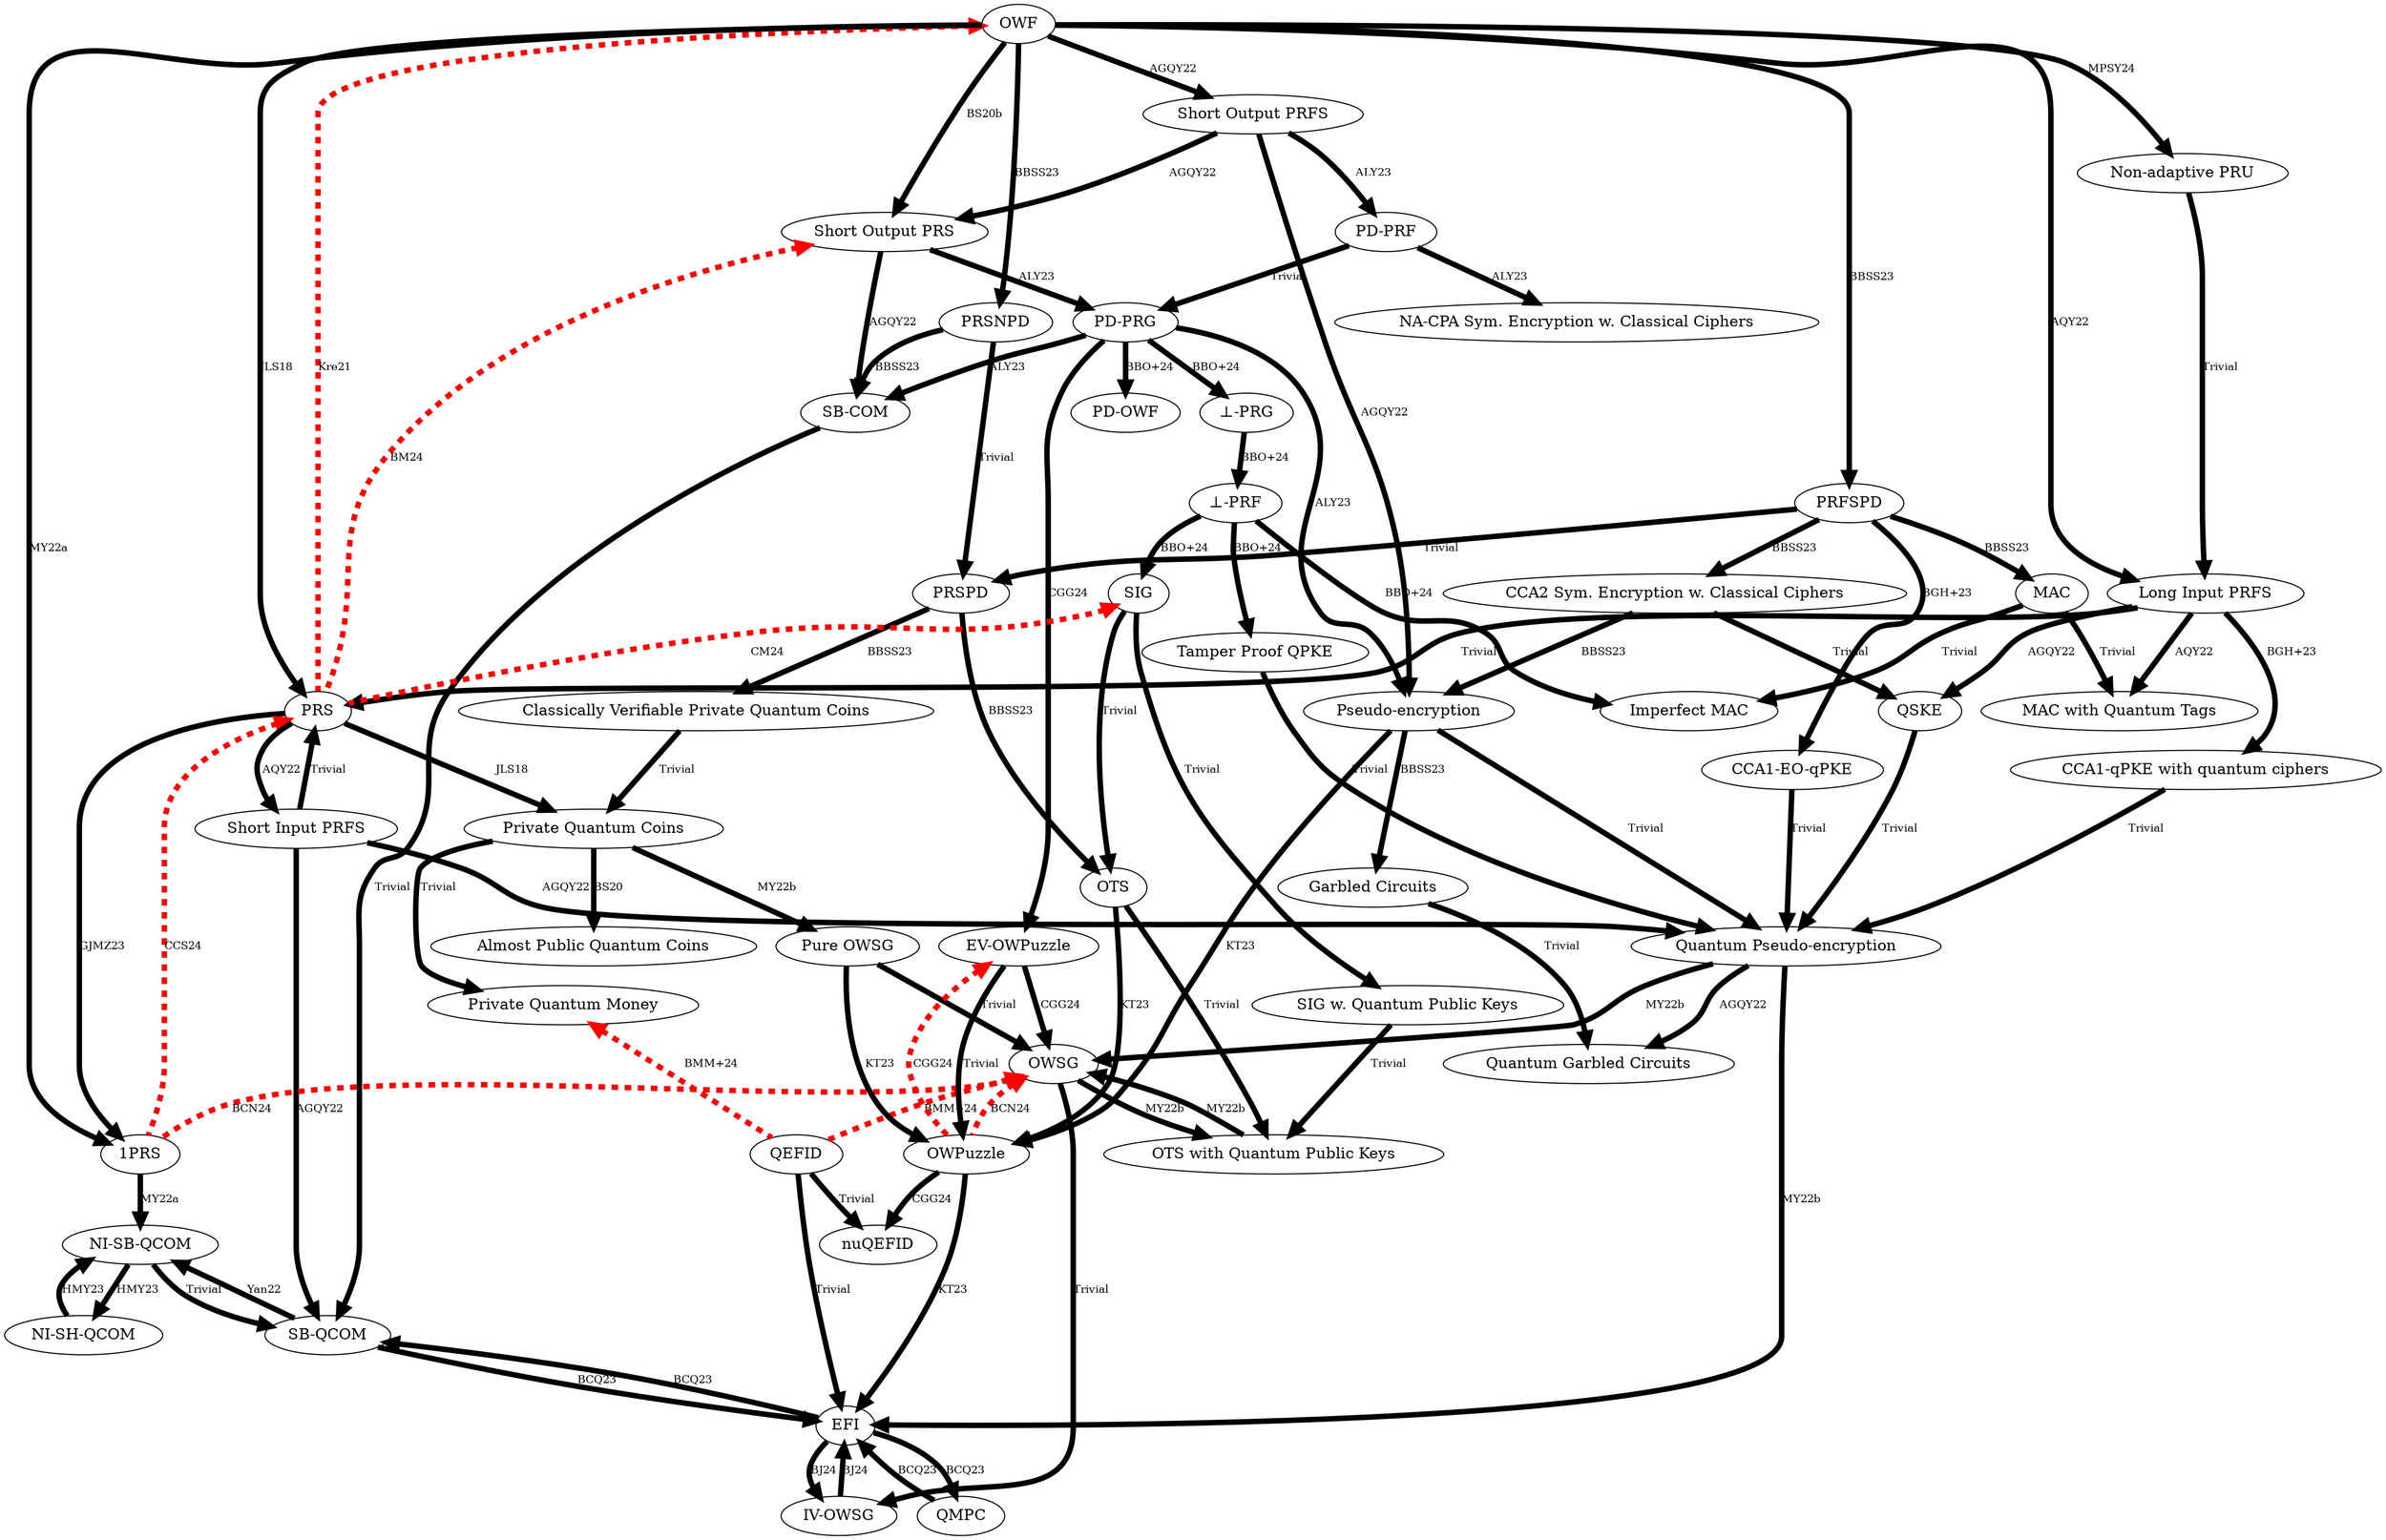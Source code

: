 //To generate the image files, run the following command (which, works on Mac, but hopefully in other systems):
// ./color_by_scc.sh


digraph microcrypt {
    edge [penwidth=5]

    ################## PRIMITIVES ##################
    OWF [tooltip="One-Way Function"];
    PRS [tooltip="Pseudorandom States with superlogarithmic outputs size"];
    "1PRS" [tooltip="Single-copy PRS, with m>(1+epsilon)n, for some fixed epsilon, for key-length n and output size m."];
    PRSPD [tooltip="Pseudorandom States with Proofs of Destruction"];
    PRSNPD [tooltip="Pseudorandom States with Nice Proofs of Destruction"];
    "Short Input PRFS" [tooltip="Short Input Pseudorandom Function-like States with selective security. The input size needs to be Theta(log(n)) qubits."];
    "Long Input PRFS" [tooltip="Long Input Pseudorandom Function-like States. The input size needs to be omega(log(n)) qubits."];
    PRFSPD [tooltip="Long Input Pseudorandom Function-like States with Proofs of Destruction"];
    "Short Output PRS" [tooltip="Short Output Pseudorandom States. The output state needs to have c*log(n) qubits for some large enough c."];
    "Short Output PRFS" [tooltip="Short Output Pseudorandom Function-Like States. The output state needs to have Theta(log(n)) qubits."];
    OWSG [tooltip="(Mixed) One-way States Generator"];
    "IV-OWSG" [tooltip="(Mixed) Inefficiently Verifiable One-way States Generator"];
    "Pure OWSG" [tooltip="Pure One-way States Generator"];
    EFI [tooltip="Efficiently samplable, statistically Far but computationally Indistinguishable pairs of mixed quantum states"];
    QEFID [tooltip="Quantum Efficiently samplable, statistically Far but computationally Indistinguishable Distributions"];
    nuQEFID [tooltip="Non-Uniform Quantum Efficiently samplable, statistically Far but computationally Indistinguishable Distributions"];

    "PD-PRG" [tooltip="Pseudodeterministic Quantum Pseudorandom Generator"];
    "PD-PRF" [tooltip="Pseudodeterministic Quantum Pseudorandom Function"];
    "PD-OWF" [tooltip="Pseudodeterministic Quantum One-Way Function"];
    "Non-adaptive PRU" [tooltip="Non-adaptive Long Input Pseudorandom Unitaries"];
    "⊥-PRG" [tooltip="⊥-PRG (a quantum PRG with a recognizable abort)"];
    "⊥-PRF" [tooltip="⊥-PRF (a quantum PRF with a recognizable abort)"];
    OWPuzzle [tooltip="(Inefficiently Verifiable) One-Way Puzzle"];
    "EV-OWPuzzle" [tooltip="Efficiently Verifiable One-Way Puzzle"];
    "Private Quantum Coins" [tooltip="Private Quantum Coins"];
    "Private Quantum Money" [tooltip="Private Quantum Money"];

    "Almost Public Quantum Coins" [tooltip="Almost Public Quantum Coins"];
    "Classically Verifiable Private Quantum Coins" [tooltip="Classically Verifiable Private Quantum Coins"];
    "Tamper Proof QPKE" [tooltip="Tamper Proof CPA PKE with quantum public keys and classical ciphers"];
    "CCA1-EO-qPKE" [tooltip="Reusable CCA1 Encryption Scheme with Quantum Public-Keys and Classical Ciphers"];
    "CCA1-qPKE with quantum ciphers" [tooltip="Non-reusable CCA1 Encryption Scheme with Quantum Public-Keys and Quantum Ciphers"];
    "SB-QCOM" [tooltip="Computationally Hiding Statistically Binding Quantum Bit Commitments"];
    "NI-SB-QCOM" [tooltip="Non-Interactive Computationally Hiding Statistically Binding Quantum Bit Commitments"];
    "NI-SH-QCOM" [tooltip="Non-Interactive Statistically Hiding Computationally Binding Quantum Bit Commitments"];
    "OTS with Quantum Public Keys" [tooltip="One-time Signatures with Quantum Public Keys"];
    QMPC [tooltip="Quantum MPC for P/poly with Dishonest Majority"];
    "Quantum Pseudo-encryption" [tooltip="Pseudo-encryption With Quantum Ciphers"];
    "Pseudo-encryption" [tooltip="Pseudo-encryption with Classical Ciphers"];
    QSKE [tooltip="Selective CPA Symmetric Encryption with Quantum Ciphers"];
    "Quantum Garbled Circuits" [tooltip="Quantum Garbled Circuits for P/poly"];
    "MAC with Quantum Tags" [tooltip="Reusable (Non-CMA) Length Restricted MAC with Quantum Tags"];
    "CCA2 Sym. Encryption w. Classical Ciphers" [tooltip="CCA2 Symmetric Encryption with Classical Ciphers"];
    MAC [tooltip="Length Restricted CMA MAC with Classical Tags"];
    "Imperfect MAC" [tooltip="Imperfect CMA MAC with Classical Tags"];
    "SB-COM" [tooltip="Statistically Binding Computationally Hiding Bit Commitments with Classical Communication"];
    "Garbled Circuits" [tooltip="Classical Garbled Circuits for P/poly"];
    OTS [tooltip="One-time Signature with a Classical Public-Key"];
    "NA-CPA Sym. Encryption w. Classical Ciphers" [tooltip="Non-adaptive CPA Symmetric Encryption with Classical Ciphers"];
    SIG [tooltip="Chosen Plaintext Attack Secure Digital Signature with imperfect completeness"];


    ################## IMPLICATIONS ##################
    edge [fontsize="10"]

    ###Trivial implications###
    edge [label="Trivial" tooltip="Trivial." URL=""]
    
    "Non-adaptive PRU" -> "Long Input PRFS"; // TRV
    "Long Input PRFS" -> PRS; // TRV

    "Pure OWSG" -> OWSG; // TRV
    "Short Input PRFS" -> PRS; // TRV

    "SB-COM" -> "SB-QCOM"; // TRV
    
    "NI-SB-QCOM" -> "SB-QCOM"; // TRV
    "SIG w. Quantum Public Keys" -> "OTS with Quantum Public Keys"; // TRV

    "PD-PRF" -> "PD-PRG"; // TRV
    "Private Quantum Coins" -> "Private Quantum Money"; // TRV
    SIG -> OTS; // TRV


    PRSNPD -> PRSPD; // TRV
    PRFSPD -> PRSPD; // TRV
    QEFID -> nuQEFID; // TRV
    QEFID -> EFI; // TRV
    "Classically Verifiable Private Quantum Coins" -> "Private Quantum Coins"; // TRV
    MAC -> "MAC with Quantum Tags"; // TRV
    MAC -> "Imperfect MAC"; // TRV
    "CCA1-EO-qPKE" -> "Quantum Pseudo-encryption"; // TRV
    "CCA1-qPKE with quantum ciphers" -> "Quantum Pseudo-encryption"; // TRV
    "Tamper Proof QPKE" -> "Quantum Pseudo-encryption"; // TRV
    QSKE -> "Quantum Pseudo-encryption"; // TRV
    "Pseudo-encryption" -> "Quantum Pseudo-encryption"; // TRV
    "CCA2 Sym. Encryption w. Classical Ciphers" -> QSKE; // TRV
    "Garbled Circuits" -> "Quantum Garbled Circuits"; // TRV
    OTS -> "OTS with Quantum Public Keys"; // TRV
    SIG -> "SIG w. Quantum Public Keys"; // TRV
    "EV-OWPuzzle" -> OWPuzzle; // CGG24 for definitions
    OWSG -> "IV-OWSG"; // TRV
    ###Non-Trivial implications###


    edge [label="AGQY22" tooltip="Ananth,  Gulati, Qian and Yuen.\n Pseudorandom (Function-Like) Quantum State Generators: New Definitions and Applications.\n TCC'22. " URL="https://link.springer.com/chapter/10.1007/978-3-031-22318-1_9"]
    OWF -> "Short Output PRFS"; // AGQY22
    "Short Output PRFS" -> "Short Output PRS"; // AGQY22
    "Short Output PRS" -> "SB-COM"; // AGQY22
    "Short Input PRFS" -> "SB-QCOM"; // AGQY22
    "Short Input PRFS" -> "Quantum Pseudo-encryption"; // AGQY22
    "Quantum Pseudo-encryption" -> "Quantum Garbled Circuits"; // AGQY22
    "Long Input PRFS" -> QSKE; // AGQY22
    "Short Output PRFS" -> "Pseudo-encryption"; // AGQY22
    
    edge [label="ALY23" tooltip="Ananth,  Lin and Yuen.\n Pseudorandom Strings from Pseudorandom Quantum States.\n IACR eprint, 2023. " URL="https://eprint.iacr.org/2023/904"]
    "Short Output PRFS" -> "PD-PRF"; // ALY23
    "Short Output PRS" -> "PD-PRG"; // ALY23
    "PD-PRG" -> "SB-COM"; // ALY23
    "PD-PRG" -> "Pseudo-encryption"; // ALY23
    "PD-PRF" -> "NA-CPA Sym. Encryption w. Classical Ciphers"; // ALY23

    edge [label="AQY22" tooltip="Ananth, Qian and Yuen.\n Cryptography from Pseudorandom Quantum States.\n Crypto'22. " URL="https://link.springer.com/chapter/10.1007/978-3-031-15802-5_8"]
    OWF -> "Long Input PRFS"; // AQY22
    PRS -> "Short Input PRFS"; // AQY22
    "Long Input PRFS" -> "MAC with Quantum Tags"; // AQY22
    
    edge [label="BBO+24" tooltip="Barhoush, Behera, Ozer, Salvail and Sattath.\n Signatures From Pseudorandom States via ⊥-PRFs.\n arXiv, 2024. " URL="https://arxiv.org/abs/2311.00847"]
    "PD-PRG" -> "PD-OWF"; // BBO+24
    "PD-PRG" -> "⊥-PRG"; // BBO+24
    "⊥-PRG" -> "⊥-PRF"; // BBO+24
    "⊥-PRF" -> SIG; // BBO+24
    "⊥-PRF" -> "Imperfect MAC"; // BBO+24
    "⊥-PRF" -> "Tamper Proof QPKE"; // BBO+24

    edge [label="BBSS23" tooltip="Behera, Brakerski, Sattath and Shmueli.\n Pseudorandomness with Proof of Destruction and Applications.\n IACR eprint, 2023. " URL="https://eprint.iacr.org/2023/543"]
    OWF -> PRSNPD; // BBSS23
    OWF -> PRFSPD; // BBSS23
    PRFSPD -> "CCA2 Sym. Encryption w. Classical Ciphers"; // BBSS23
    PRFSPD -> MAC; // BBSS23
    PRSNPD -> "SB-COM"; // BBSS23
    "CCA2 Sym. Encryption w. Classical Ciphers" -> "Pseudo-encryption"; // BBSS23
    PRSPD -> "Classically Verifiable Private Quantum Coins"; // BBSS23
    PRSPD -> OTS; // BBSS23
    "Pseudo-encryption" -> "Garbled Circuits"; // BBSS23

    edge [label="BCQ23" tooltip="Brakerski, Canetti, and Qian.\n On the computational hardness needed for quantum cryptography.\n ITCS'23. " URL="https://doi.org/10.4230/LIPIcs.ITCS.2023.24"]
     "SB-QCOM" -> EFI; // BCQ23
    EFI -> "SB-QCOM"; // BCQ23
    QMPC -> EFI; // BCQ23
    EFI -> QMPC; // BCQ23

    
    edge [label="BS20" tooltip="Behera and Sattath.\n Almost Public Coins.\n QIP'21. " URL="https://arxiv.org/abs/2002.12438"]
    "Private Quantum Coins" -> "Almost Public Quantum Coins"; // BS20

    edge [label="BS20b" tooltip="Brakerski and Shmueli.\n Scalable Pseudorandom Quantum States.\n CRYPTO'20. " URL="https://doi.org/10.1007/978-3-030-56880-1_15"]
    OWF -> "Short Output PRS"; // BS20b

    edge [label="BGH+23" tooltip="Barooti, Grilo, Huguenin-Dumittan, Malavolta, Sattath, and Vu.\n Public-Key Encryption with Quantum Keys.\n IACR eprint, 2023. " URL="https://eprint.iacr.org/2023/877"]
    PRFSPD -> "CCA1-EO-qPKE"; // BGH+23
    "Long Input PRFS" -> "CCA1-qPKE with quantum ciphers"; // BGH+23

    edge [label="GJMZ23" tooltip="Gunn, Ju, Ma, Zhandry.\n Commitments to Quantum States.\n STOC'23. " URL="https://dl.acm.org/doi/10.1145/3564246.3585198"]
    PRS -> "1PRS"; // GJMZ23

    edge [label="HMY23" tooltip="Hhan, Morimae, and Yamakawa.\n From the Hardness of Detecting Superpositions to Cryptography: Quantum Public Key Encryption and Commitments.\n EUROCRYPT'23. " URL="https://doi.org/10.1007/978-3-031-30545-0_22"]
    "NI-SB-QCOM" -> "NI-SH-QCOM"; // HMY23
    "NI-SH-QCOM" -> "NI-SB-QCOM"; // HMY23
    
    edge [label="JLS18" tooltip="Ji, Liu and Song.\n Pseudorandom quantum states.\n CRYPTO18. " URL="https://link.springer.com/chapter/10.1007/978-3-319-96878-0_5"]
    OWF -> PRS; // JLS18
    PRS -> "Private Quantum Coins"; // JLS18

    edge [label="KT23" tooltip="Khurana and Tomer.\n Commitments from Quantum One-Wayness.\n arXiv, 2024. " URL="https://arxiv.org/abs/2310.11526"]
    "Pure OWSG" -> OWPuzzle; // KT23
    OWPuzzle -> EFI; // KT23
    "Pseudo-encryption" -> OWPuzzle; // KT23
    OTS -> OWPuzzle; // KT23

    edge [label="MPSY24" tooltip="Metger, Poremba, Sinha and Yuen.\n Pseudorandom unitaries with non-adaptive security.\n IACR eprint, 2024. " URL="https://eprint.iacr.org/2024/302"]
    OWF -> "Non-adaptive PRU"; // MPSY24

    edge [label="MY22a" tooltip="Morimae and Yamakawa.\n Quantum Commitments and Signatures Without One-Way Function.\n CRYPTO'22. " URL="https://link.springer.com/chapter/10.1007/978-3-031-15802-5_10"]
    OWF -> "1PRS"; // MY22a
    "1PRS" -> "NI-SB-QCOM"; // MY22a

    edge [label="MY22b" tooltip="Morimae and Yamakawa.\n One-Wayness in Quantum Cryptography.\n IACR eprint, 2022. " URL="https://eprint.iacr.org/2022/1336"]
    "Private Quantum Coins" -> "Pure OWSG"; // MY22b
    "Quantum Pseudo-encryption" -> OWSG; // MY22b
    "Quantum Pseudo-encryption" -> EFI; // MY22b
    OWSG -> "OTS with Quantum Public Keys"; // MY22b
    "OTS with Quantum Public Keys" -> OWSG; // MY22b

    edge [label="Yan22" tooltip="Jun Yan.\n General Properties of Quantum Bit Commitments.\n ASIACRYPT'22 . " URL="https://link.springer.com/chapter/10.1007/978-3-031-22972-5_22"]
    "SB-QCOM" -> "NI-SB-QCOM"; // Yan22

    edge [label="CGG24" tooltip="Chung, Goldin and Gray.\n On Central Primitives for Quantum Cryptography with Classical Communication.\n CRYPTO'24." URL="https://doi.org/10.1007/978-3-031-68394-7_8"]
    "EV-OWPuzzle" -> "OWSG"; // CGG24
    OWPuzzle->nuQEFID; // CGG24. Corollary 14
    "PD-PRG" -> "EV-OWPuzzle"; // CGG24. Theorem 17

    edge [label="BJ24" tooltip="Batra and Jain.\n Commitments are equivalent to statistically-verifiable one-way state generators.\n arXiv, 2024. " URL="https://arxiv.org/abs/2404.03220"]    
    "IV-OWSG" -> EFI; // BJ24
    EFI -> "IV-OWSG"; // BJ24

    // Add edges based on IMPLIES commands
    
     
    edge [label="" tooltip="" URL=""]
    
 
   
  
    //################################################# Separations.######################################
    // Separation of the form B cannot be constructed from A should be added as A->B, even though the edge goes from B to A! This is a hack, so that edges would always go from top to bottom, and the strongly connected components would be correctly computed. The edge is flipped using the dir="back" attribute. Note that the graph is defined using "digraph" and not "strict digraph" since there are multiple edges between the same nodes, in the same direction (even though one apperes to be flipped). For example, JLS proved that OWF->PRS. And note that Kre21 adds another edge OWF->PRS (even though dir=back). 

    edge [style=dashed color="red" dir="back"]

    edge [label="Kre21" tooltip="Kretschmer.\n Quantum Pseudorandomness and Classical Complexity.\n TQC21. " URL="https://drops.dagstuhl.de/opus/volltexte/2021/13997"]
    OWF->PRS;
    

    edge [label="BM24" tooltip="Bouaziz-Ermann and Muguruza.\n Quantum Pseudorandomness Cannot Be Shrunk In a Black-Box Way.\n IACR eprint, 2024. " URL="https://eprint.iacr.org/2024/291"]
     "Short Output PRS"->PRS;

    edge [label="CCS24" tooltip="Chen, Coladangelo and Sattath.\n The power of a single Haar random state: constructing and separating quantum pseudorandomness.\n arXiv, 2024. " URL="https://arxiv.org/abs/2404.03295"]
    PRS -> "1PRS";

    edge [label="CM24" tooltip="Coladangelo and Mutreja.\n On black-box separations of quantum digital signatures from pseudorandom states.\n arXiv, 2024. " URL="https://arxiv.org/abs/2402.08194"]
    SIG->PRS;

    edge [label="CGG24" tooltip="Chung, Goldin and Gray.\n On Central Primitives for Quantum Cryptography with Classical Communication.\n CRYPTO'24." URL="https://doi.org/10.1007/978-3-031-68394-7_8"]
    "EV-OWPuzzle"->OWPuzzle; // CGG24 Theorem 20

    edge [label="BMM+24" tooltip="Behera,  Malavolta, Morimae, Mour and Yamakawa.\n A New World in the Depths of Microcrypt: Separating OWSGs and Quantum Money from QEFID.\n arXiv, 2024." URL="https://arxiv.org/abs/2410.03453"]
    OWSG->QEFID; // BMM+24 Thm 1.1
    "Private Quantum Money"->QEFID; // BMM+24 Thm 1.5

    edge [label="BCN24" tooltip="Bostanci, Chen, and Nehoran.\n Oracle Separation Between Quantum Commitments and Quantum One-wayness.\n arXiv, 2024." URL="https://eprint.iacr.org/2024/1568"]
    OWSG->"1PRS"; // BCN24
    OWSG->OWPuzzle; // BCN24

    
   
}